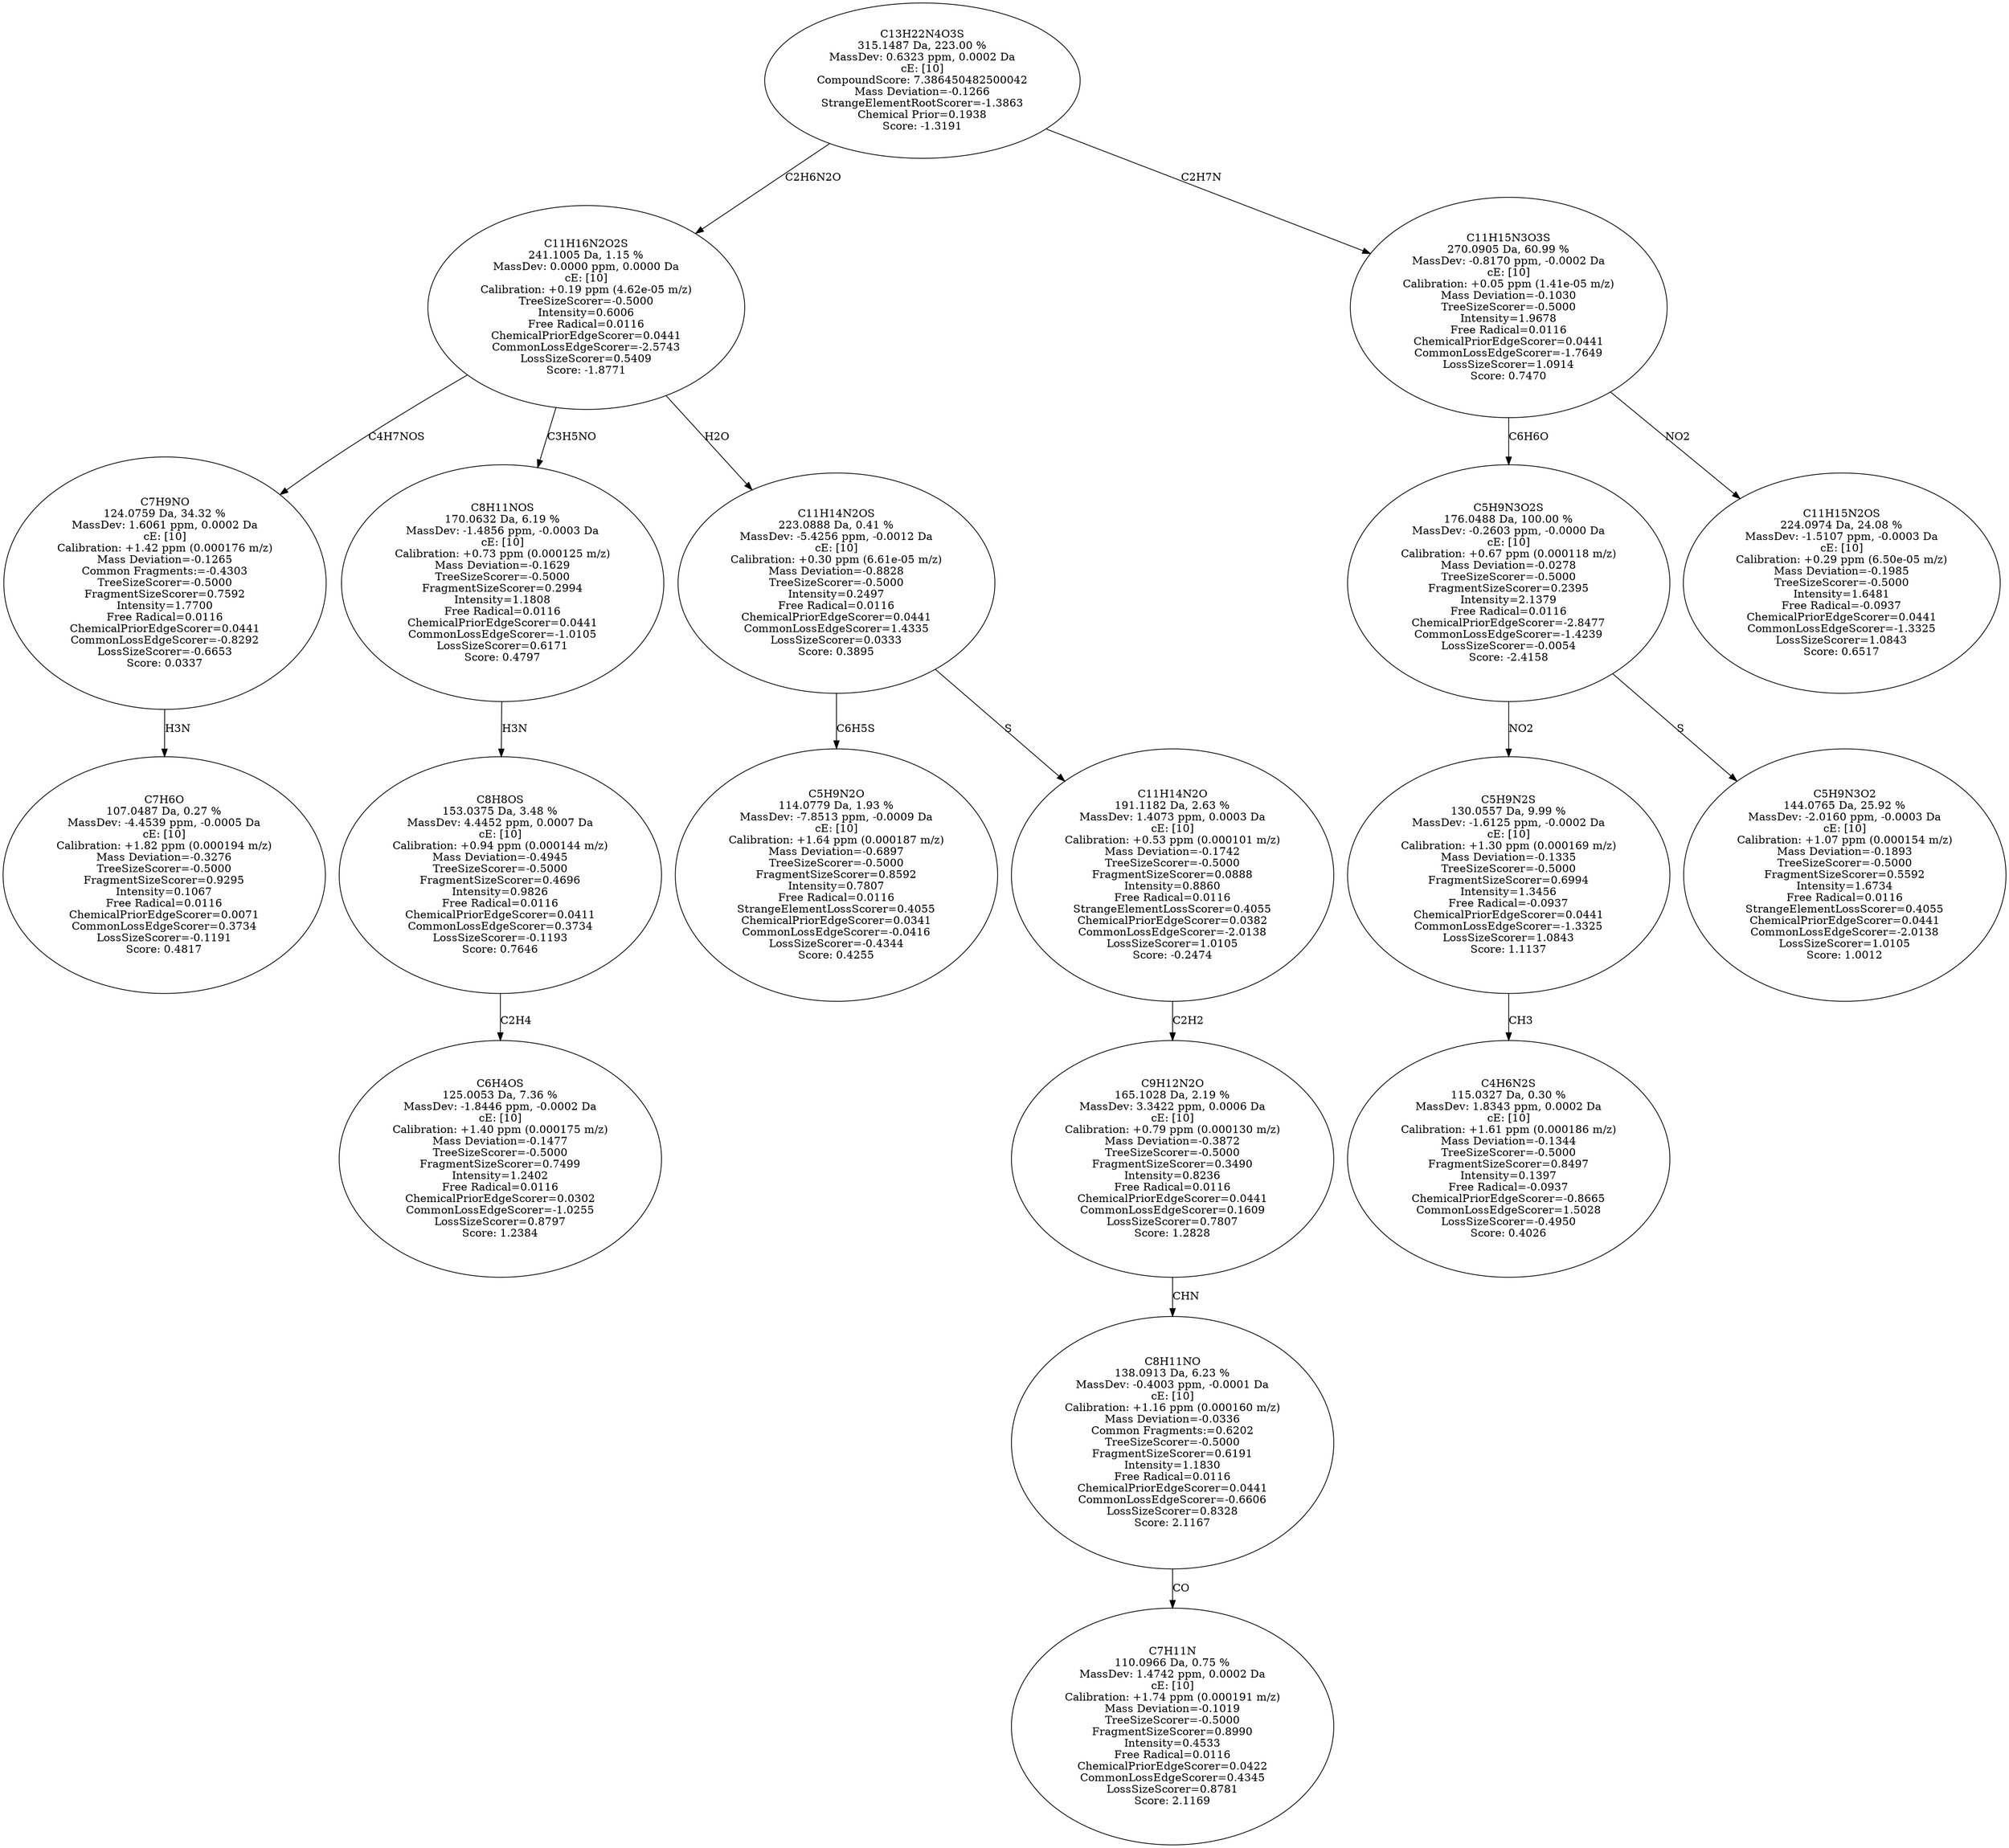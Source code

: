 strict digraph {
v1 [label="C7H6O\n107.0487 Da, 0.27 %\nMassDev: -4.4539 ppm, -0.0005 Da\ncE: [10]\nCalibration: +1.82 ppm (0.000194 m/z)\nMass Deviation=-0.3276\nTreeSizeScorer=-0.5000\nFragmentSizeScorer=0.9295\nIntensity=0.1067\nFree Radical=0.0116\nChemicalPriorEdgeScorer=0.0071\nCommonLossEdgeScorer=0.3734\nLossSizeScorer=-0.1191\nScore: 0.4817"];
v2 [label="C7H9NO\n124.0759 Da, 34.32 %\nMassDev: 1.6061 ppm, 0.0002 Da\ncE: [10]\nCalibration: +1.42 ppm (0.000176 m/z)\nMass Deviation=-0.1265\nCommon Fragments:=-0.4303\nTreeSizeScorer=-0.5000\nFragmentSizeScorer=0.7592\nIntensity=1.7700\nFree Radical=0.0116\nChemicalPriorEdgeScorer=0.0441\nCommonLossEdgeScorer=-0.8292\nLossSizeScorer=-0.6653\nScore: 0.0337"];
v3 [label="C6H4OS\n125.0053 Da, 7.36 %\nMassDev: -1.8446 ppm, -0.0002 Da\ncE: [10]\nCalibration: +1.40 ppm (0.000175 m/z)\nMass Deviation=-0.1477\nTreeSizeScorer=-0.5000\nFragmentSizeScorer=0.7499\nIntensity=1.2402\nFree Radical=0.0116\nChemicalPriorEdgeScorer=0.0302\nCommonLossEdgeScorer=-1.0255\nLossSizeScorer=0.8797\nScore: 1.2384"];
v4 [label="C8H8OS\n153.0375 Da, 3.48 %\nMassDev: 4.4452 ppm, 0.0007 Da\ncE: [10]\nCalibration: +0.94 ppm (0.000144 m/z)\nMass Deviation=-0.4945\nTreeSizeScorer=-0.5000\nFragmentSizeScorer=0.4696\nIntensity=0.9826\nFree Radical=0.0116\nChemicalPriorEdgeScorer=0.0411\nCommonLossEdgeScorer=0.3734\nLossSizeScorer=-0.1193\nScore: 0.7646"];
v5 [label="C8H11NOS\n170.0632 Da, 6.19 %\nMassDev: -1.4856 ppm, -0.0003 Da\ncE: [10]\nCalibration: +0.73 ppm (0.000125 m/z)\nMass Deviation=-0.1629\nTreeSizeScorer=-0.5000\nFragmentSizeScorer=0.2994\nIntensity=1.1808\nFree Radical=0.0116\nChemicalPriorEdgeScorer=0.0441\nCommonLossEdgeScorer=-1.0105\nLossSizeScorer=0.6171\nScore: 0.4797"];
v6 [label="C5H9N2O\n114.0779 Da, 1.93 %\nMassDev: -7.8513 ppm, -0.0009 Da\ncE: [10]\nCalibration: +1.64 ppm (0.000187 m/z)\nMass Deviation=-0.6897\nTreeSizeScorer=-0.5000\nFragmentSizeScorer=0.8592\nIntensity=0.7807\nFree Radical=0.0116\nStrangeElementLossScorer=0.4055\nChemicalPriorEdgeScorer=0.0341\nCommonLossEdgeScorer=-0.0416\nLossSizeScorer=-0.4344\nScore: 0.4255"];
v7 [label="C7H11N\n110.0966 Da, 0.75 %\nMassDev: 1.4742 ppm, 0.0002 Da\ncE: [10]\nCalibration: +1.74 ppm (0.000191 m/z)\nMass Deviation=-0.1019\nTreeSizeScorer=-0.5000\nFragmentSizeScorer=0.8990\nIntensity=0.4533\nFree Radical=0.0116\nChemicalPriorEdgeScorer=0.0422\nCommonLossEdgeScorer=0.4345\nLossSizeScorer=0.8781\nScore: 2.1169"];
v8 [label="C8H11NO\n138.0913 Da, 6.23 %\nMassDev: -0.4003 ppm, -0.0001 Da\ncE: [10]\nCalibration: +1.16 ppm (0.000160 m/z)\nMass Deviation=-0.0336\nCommon Fragments:=0.6202\nTreeSizeScorer=-0.5000\nFragmentSizeScorer=0.6191\nIntensity=1.1830\nFree Radical=0.0116\nChemicalPriorEdgeScorer=0.0441\nCommonLossEdgeScorer=-0.6606\nLossSizeScorer=0.8328\nScore: 2.1167"];
v9 [label="C9H12N2O\n165.1028 Da, 2.19 %\nMassDev: 3.3422 ppm, 0.0006 Da\ncE: [10]\nCalibration: +0.79 ppm (0.000130 m/z)\nMass Deviation=-0.3872\nTreeSizeScorer=-0.5000\nFragmentSizeScorer=0.3490\nIntensity=0.8236\nFree Radical=0.0116\nChemicalPriorEdgeScorer=0.0441\nCommonLossEdgeScorer=0.1609\nLossSizeScorer=0.7807\nScore: 1.2828"];
v10 [label="C11H14N2O\n191.1182 Da, 2.63 %\nMassDev: 1.4073 ppm, 0.0003 Da\ncE: [10]\nCalibration: +0.53 ppm (0.000101 m/z)\nMass Deviation=-0.1742\nTreeSizeScorer=-0.5000\nFragmentSizeScorer=0.0888\nIntensity=0.8860\nFree Radical=0.0116\nStrangeElementLossScorer=0.4055\nChemicalPriorEdgeScorer=0.0382\nCommonLossEdgeScorer=-2.0138\nLossSizeScorer=1.0105\nScore: -0.2474"];
v11 [label="C11H14N2OS\n223.0888 Da, 0.41 %\nMassDev: -5.4256 ppm, -0.0012 Da\ncE: [10]\nCalibration: +0.30 ppm (6.61e-05 m/z)\nMass Deviation=-0.8828\nTreeSizeScorer=-0.5000\nIntensity=0.2497\nFree Radical=0.0116\nChemicalPriorEdgeScorer=0.0441\nCommonLossEdgeScorer=1.4335\nLossSizeScorer=0.0333\nScore: 0.3895"];
v12 [label="C11H16N2O2S\n241.1005 Da, 1.15 %\nMassDev: 0.0000 ppm, 0.0000 Da\ncE: [10]\nCalibration: +0.19 ppm (4.62e-05 m/z)\nTreeSizeScorer=-0.5000\nIntensity=0.6006\nFree Radical=0.0116\nChemicalPriorEdgeScorer=0.0441\nCommonLossEdgeScorer=-2.5743\nLossSizeScorer=0.5409\nScore: -1.8771"];
v13 [label="C4H6N2S\n115.0327 Da, 0.30 %\nMassDev: 1.8343 ppm, 0.0002 Da\ncE: [10]\nCalibration: +1.61 ppm (0.000186 m/z)\nMass Deviation=-0.1344\nTreeSizeScorer=-0.5000\nFragmentSizeScorer=0.8497\nIntensity=0.1397\nFree Radical=-0.0937\nChemicalPriorEdgeScorer=-0.8665\nCommonLossEdgeScorer=1.5028\nLossSizeScorer=-0.4950\nScore: 0.4026"];
v14 [label="C5H9N2S\n130.0557 Da, 9.99 %\nMassDev: -1.6125 ppm, -0.0002 Da\ncE: [10]\nCalibration: +1.30 ppm (0.000169 m/z)\nMass Deviation=-0.1335\nTreeSizeScorer=-0.5000\nFragmentSizeScorer=0.6994\nIntensity=1.3456\nFree Radical=-0.0937\nChemicalPriorEdgeScorer=0.0441\nCommonLossEdgeScorer=-1.3325\nLossSizeScorer=1.0843\nScore: 1.1137"];
v15 [label="C5H9N3O2\n144.0765 Da, 25.92 %\nMassDev: -2.0160 ppm, -0.0003 Da\ncE: [10]\nCalibration: +1.07 ppm (0.000154 m/z)\nMass Deviation=-0.1893\nTreeSizeScorer=-0.5000\nFragmentSizeScorer=0.5592\nIntensity=1.6734\nFree Radical=0.0116\nStrangeElementLossScorer=0.4055\nChemicalPriorEdgeScorer=0.0441\nCommonLossEdgeScorer=-2.0138\nLossSizeScorer=1.0105\nScore: 1.0012"];
v16 [label="C5H9N3O2S\n176.0488 Da, 100.00 %\nMassDev: -0.2603 ppm, -0.0000 Da\ncE: [10]\nCalibration: +0.67 ppm (0.000118 m/z)\nMass Deviation=-0.0278\nTreeSizeScorer=-0.5000\nFragmentSizeScorer=0.2395\nIntensity=2.1379\nFree Radical=0.0116\nChemicalPriorEdgeScorer=-2.8477\nCommonLossEdgeScorer=-1.4239\nLossSizeScorer=-0.0054\nScore: -2.4158"];
v17 [label="C11H15N2OS\n224.0974 Da, 24.08 %\nMassDev: -1.5107 ppm, -0.0003 Da\ncE: [10]\nCalibration: +0.29 ppm (6.50e-05 m/z)\nMass Deviation=-0.1985\nTreeSizeScorer=-0.5000\nIntensity=1.6481\nFree Radical=-0.0937\nChemicalPriorEdgeScorer=0.0441\nCommonLossEdgeScorer=-1.3325\nLossSizeScorer=1.0843\nScore: 0.6517"];
v18 [label="C11H15N3O3S\n270.0905 Da, 60.99 %\nMassDev: -0.8170 ppm, -0.0002 Da\ncE: [10]\nCalibration: +0.05 ppm (1.41e-05 m/z)\nMass Deviation=-0.1030\nTreeSizeScorer=-0.5000\nIntensity=1.9678\nFree Radical=0.0116\nChemicalPriorEdgeScorer=0.0441\nCommonLossEdgeScorer=-1.7649\nLossSizeScorer=1.0914\nScore: 0.7470"];
v19 [label="C13H22N4O3S\n315.1487 Da, 223.00 %\nMassDev: 0.6323 ppm, 0.0002 Da\ncE: [10]\nCompoundScore: 7.386450482500042\nMass Deviation=-0.1266\nStrangeElementRootScorer=-1.3863\nChemical Prior=0.1938\nScore: -1.3191"];
v2 -> v1 [label="H3N"];
v12 -> v2 [label="C4H7NOS"];
v4 -> v3 [label="C2H4"];
v5 -> v4 [label="H3N"];
v12 -> v5 [label="C3H5NO"];
v11 -> v6 [label="C6H5S"];
v8 -> v7 [label="CO"];
v9 -> v8 [label="CHN"];
v10 -> v9 [label="C2H2"];
v11 -> v10 [label="S"];
v12 -> v11 [label="H2O"];
v19 -> v12 [label="C2H6N2O"];
v14 -> v13 [label="CH3"];
v16 -> v14 [label="NO2"];
v16 -> v15 [label="S"];
v18 -> v16 [label="C6H6O"];
v18 -> v17 [label="NO2"];
v19 -> v18 [label="C2H7N"];
}